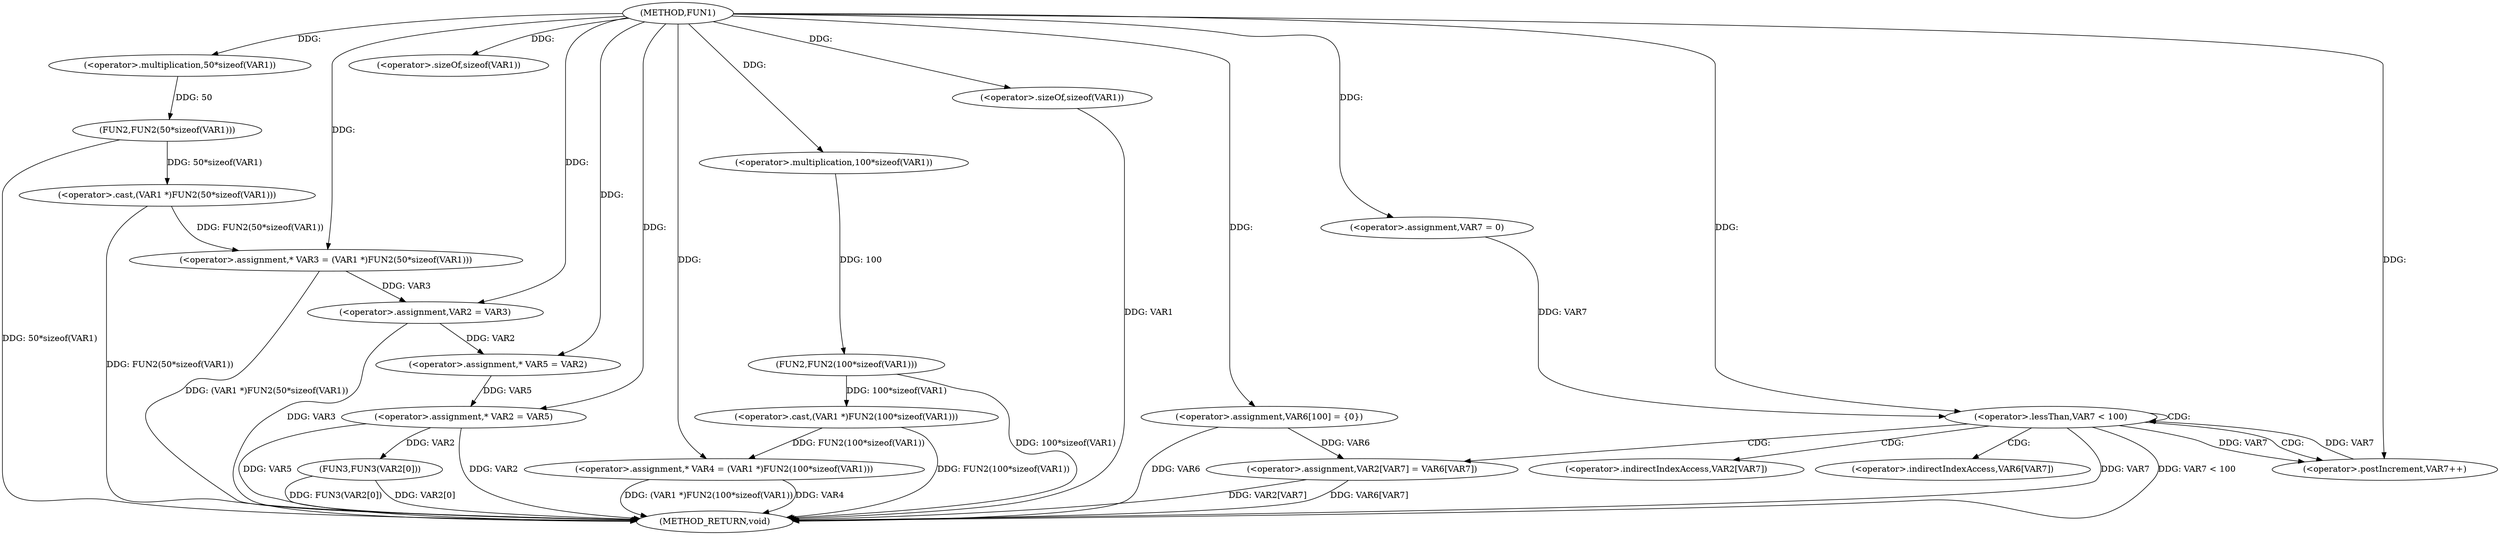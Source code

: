 digraph FUN1 {  
"1000100" [label = "(METHOD,FUN1)" ]
"1000162" [label = "(METHOD_RETURN,void)" ]
"1000104" [label = "(<operator>.assignment,* VAR3 = (VAR1 *)FUN2(50*sizeof(VAR1)))" ]
"1000106" [label = "(<operator>.cast,(VAR1 *)FUN2(50*sizeof(VAR1)))" ]
"1000108" [label = "(FUN2,FUN2(50*sizeof(VAR1)))" ]
"1000109" [label = "(<operator>.multiplication,50*sizeof(VAR1))" ]
"1000111" [label = "(<operator>.sizeOf,sizeof(VAR1))" ]
"1000114" [label = "(<operator>.assignment,* VAR4 = (VAR1 *)FUN2(100*sizeof(VAR1)))" ]
"1000116" [label = "(<operator>.cast,(VAR1 *)FUN2(100*sizeof(VAR1)))" ]
"1000118" [label = "(FUN2,FUN2(100*sizeof(VAR1)))" ]
"1000119" [label = "(<operator>.multiplication,100*sizeof(VAR1))" ]
"1000121" [label = "(<operator>.sizeOf,sizeof(VAR1))" ]
"1000123" [label = "(<operator>.assignment,VAR2 = VAR3)" ]
"1000128" [label = "(<operator>.assignment,* VAR5 = VAR2)" ]
"1000132" [label = "(<operator>.assignment,* VAR2 = VAR5)" ]
"1000137" [label = "(<operator>.assignment,VAR6[100] = {0})" ]
"1000142" [label = "(<operator>.assignment,VAR7 = 0)" ]
"1000145" [label = "(<operator>.lessThan,VAR7 < 100)" ]
"1000148" [label = "(<operator>.postIncrement,VAR7++)" ]
"1000151" [label = "(<operator>.assignment,VAR2[VAR7] = VAR6[VAR7])" ]
"1000158" [label = "(FUN3,FUN3(VAR2[0]))" ]
"1000152" [label = "(<operator>.indirectIndexAccess,VAR2[VAR7])" ]
"1000155" [label = "(<operator>.indirectIndexAccess,VAR6[VAR7])" ]
  "1000158" -> "1000162"  [ label = "DDG: VAR2[0]"] 
  "1000123" -> "1000162"  [ label = "DDG: VAR3"] 
  "1000106" -> "1000162"  [ label = "DDG: FUN2(50*sizeof(VAR1))"] 
  "1000151" -> "1000162"  [ label = "DDG: VAR2[VAR7]"] 
  "1000116" -> "1000162"  [ label = "DDG: FUN2(100*sizeof(VAR1))"] 
  "1000132" -> "1000162"  [ label = "DDG: VAR2"] 
  "1000118" -> "1000162"  [ label = "DDG: 100*sizeof(VAR1)"] 
  "1000145" -> "1000162"  [ label = "DDG: VAR7"] 
  "1000114" -> "1000162"  [ label = "DDG: (VAR1 *)FUN2(100*sizeof(VAR1))"] 
  "1000151" -> "1000162"  [ label = "DDG: VAR6[VAR7]"] 
  "1000158" -> "1000162"  [ label = "DDG: FUN3(VAR2[0])"] 
  "1000132" -> "1000162"  [ label = "DDG: VAR5"] 
  "1000114" -> "1000162"  [ label = "DDG: VAR4"] 
  "1000121" -> "1000162"  [ label = "DDG: VAR1"] 
  "1000145" -> "1000162"  [ label = "DDG: VAR7 < 100"] 
  "1000137" -> "1000162"  [ label = "DDG: VAR6"] 
  "1000104" -> "1000162"  [ label = "DDG: (VAR1 *)FUN2(50*sizeof(VAR1))"] 
  "1000108" -> "1000162"  [ label = "DDG: 50*sizeof(VAR1)"] 
  "1000106" -> "1000104"  [ label = "DDG: FUN2(50*sizeof(VAR1))"] 
  "1000100" -> "1000104"  [ label = "DDG: "] 
  "1000108" -> "1000106"  [ label = "DDG: 50*sizeof(VAR1)"] 
  "1000109" -> "1000108"  [ label = "DDG: 50"] 
  "1000100" -> "1000109"  [ label = "DDG: "] 
  "1000100" -> "1000111"  [ label = "DDG: "] 
  "1000116" -> "1000114"  [ label = "DDG: FUN2(100*sizeof(VAR1))"] 
  "1000100" -> "1000114"  [ label = "DDG: "] 
  "1000118" -> "1000116"  [ label = "DDG: 100*sizeof(VAR1)"] 
  "1000119" -> "1000118"  [ label = "DDG: 100"] 
  "1000100" -> "1000119"  [ label = "DDG: "] 
  "1000100" -> "1000121"  [ label = "DDG: "] 
  "1000104" -> "1000123"  [ label = "DDG: VAR3"] 
  "1000100" -> "1000123"  [ label = "DDG: "] 
  "1000123" -> "1000128"  [ label = "DDG: VAR2"] 
  "1000100" -> "1000128"  [ label = "DDG: "] 
  "1000128" -> "1000132"  [ label = "DDG: VAR5"] 
  "1000100" -> "1000132"  [ label = "DDG: "] 
  "1000100" -> "1000137"  [ label = "DDG: "] 
  "1000100" -> "1000142"  [ label = "DDG: "] 
  "1000148" -> "1000145"  [ label = "DDG: VAR7"] 
  "1000142" -> "1000145"  [ label = "DDG: VAR7"] 
  "1000100" -> "1000145"  [ label = "DDG: "] 
  "1000145" -> "1000148"  [ label = "DDG: VAR7"] 
  "1000100" -> "1000148"  [ label = "DDG: "] 
  "1000137" -> "1000151"  [ label = "DDG: VAR6"] 
  "1000132" -> "1000158"  [ label = "DDG: VAR2"] 
  "1000145" -> "1000155"  [ label = "CDG: "] 
  "1000145" -> "1000151"  [ label = "CDG: "] 
  "1000145" -> "1000145"  [ label = "CDG: "] 
  "1000145" -> "1000152"  [ label = "CDG: "] 
  "1000145" -> "1000148"  [ label = "CDG: "] 
}
